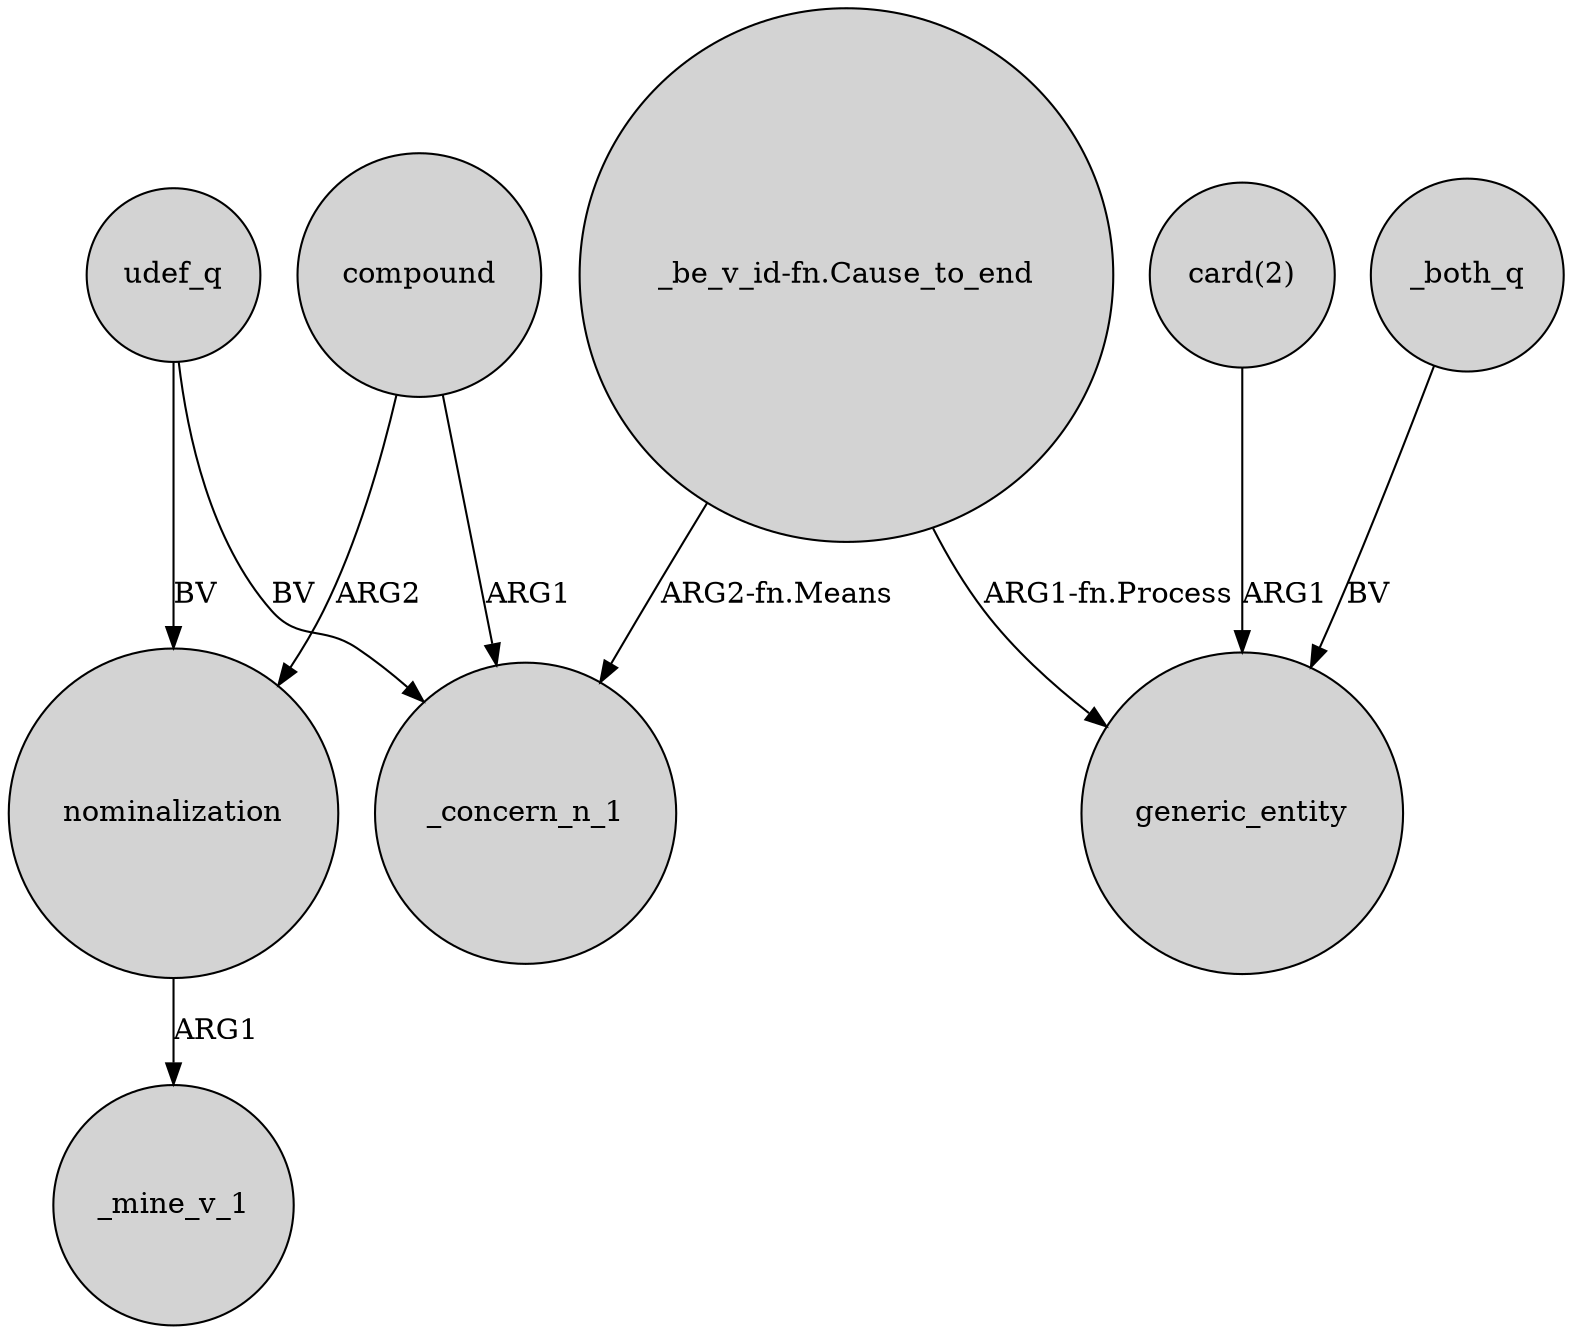 digraph {
	node [shape=circle style=filled]
	"_be_v_id-fn.Cause_to_end" -> _concern_n_1 [label="ARG2-fn.Means"]
	udef_q -> _concern_n_1 [label=BV]
	"_be_v_id-fn.Cause_to_end" -> generic_entity [label="ARG1-fn.Process"]
	nominalization -> _mine_v_1 [label=ARG1]
	compound -> _concern_n_1 [label=ARG1]
	compound -> nominalization [label=ARG2]
	_both_q -> generic_entity [label=BV]
	"card(2)" -> generic_entity [label=ARG1]
	udef_q -> nominalization [label=BV]
}
